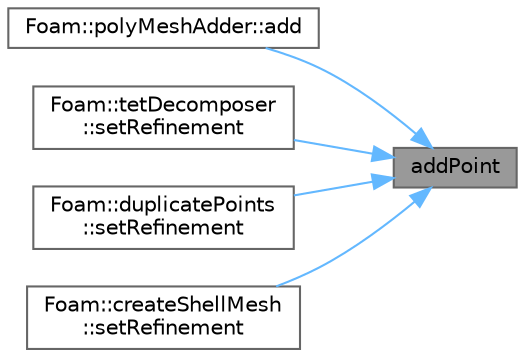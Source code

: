 digraph "addPoint"
{
 // LATEX_PDF_SIZE
  bgcolor="transparent";
  edge [fontname=Helvetica,fontsize=10,labelfontname=Helvetica,labelfontsize=10];
  node [fontname=Helvetica,fontsize=10,shape=box,height=0.2,width=0.4];
  rankdir="RL";
  Node1 [id="Node000001",label="addPoint",height=0.2,width=0.4,color="gray40", fillcolor="grey60", style="filled", fontcolor="black",tooltip=" "];
  Node1 -> Node2 [id="edge1_Node000001_Node000002",dir="back",color="steelblue1",style="solid",tooltip=" "];
  Node2 [id="Node000002",label="Foam::polyMeshAdder::add",height=0.2,width=0.4,color="grey40", fillcolor="white", style="filled",URL="$classFoam_1_1polyMeshAdder.html#a5207e408d00b1a15de193ada7d0361c6",tooltip=" "];
  Node1 -> Node3 [id="edge2_Node000001_Node000003",dir="back",color="steelblue1",style="solid",tooltip=" "];
  Node3 [id="Node000003",label="Foam::tetDecomposer\l::setRefinement",height=0.2,width=0.4,color="grey40", fillcolor="white", style="filled",URL="$classFoam_1_1tetDecomposer.html#abec9dbd7e1f262c0ab2c5d71e3068555",tooltip=" "];
  Node1 -> Node4 [id="edge3_Node000001_Node000004",dir="back",color="steelblue1",style="solid",tooltip=" "];
  Node4 [id="Node000004",label="Foam::duplicatePoints\l::setRefinement",height=0.2,width=0.4,color="grey40", fillcolor="white", style="filled",URL="$classFoam_1_1duplicatePoints.html#a159a54964aa4001ff24e9fb05834750a",tooltip=" "];
  Node1 -> Node5 [id="edge4_Node000001_Node000005",dir="back",color="steelblue1",style="solid",tooltip=" "];
  Node5 [id="Node000005",label="Foam::createShellMesh\l::setRefinement",height=0.2,width=0.4,color="grey40", fillcolor="white", style="filled",URL="$classFoam_1_1createShellMesh.html#aef7bf7bc4511c879d54f2bbd3c76729a",tooltip=" "];
}
